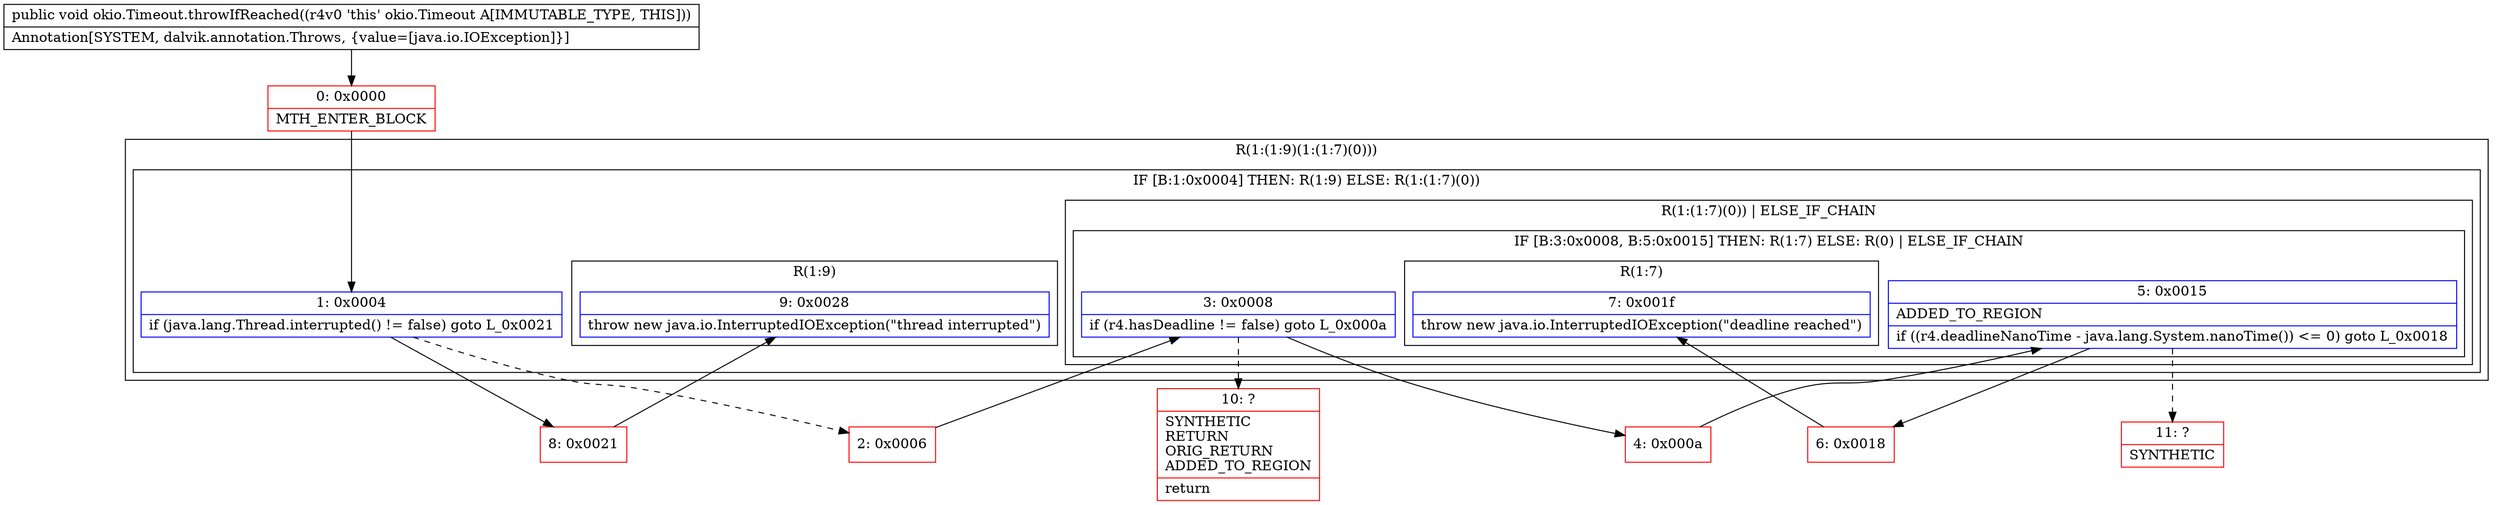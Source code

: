 digraph "CFG forokio.Timeout.throwIfReached()V" {
subgraph cluster_Region_760062927 {
label = "R(1:(1:9)(1:(1:7)(0)))";
node [shape=record,color=blue];
subgraph cluster_IfRegion_1339894567 {
label = "IF [B:1:0x0004] THEN: R(1:9) ELSE: R(1:(1:7)(0))";
node [shape=record,color=blue];
Node_1 [shape=record,label="{1\:\ 0x0004|if (java.lang.Thread.interrupted() != false) goto L_0x0021\l}"];
subgraph cluster_Region_1630296721 {
label = "R(1:9)";
node [shape=record,color=blue];
Node_9 [shape=record,label="{9\:\ 0x0028|throw new java.io.InterruptedIOException(\"thread interrupted\")\l}"];
}
subgraph cluster_Region_1389805039 {
label = "R(1:(1:7)(0)) | ELSE_IF_CHAIN\l";
node [shape=record,color=blue];
subgraph cluster_IfRegion_314916769 {
label = "IF [B:3:0x0008, B:5:0x0015] THEN: R(1:7) ELSE: R(0) | ELSE_IF_CHAIN\l";
node [shape=record,color=blue];
Node_3 [shape=record,label="{3\:\ 0x0008|if (r4.hasDeadline != false) goto L_0x000a\l}"];
Node_5 [shape=record,label="{5\:\ 0x0015|ADDED_TO_REGION\l|if ((r4.deadlineNanoTime \- java.lang.System.nanoTime()) \<= 0) goto L_0x0018\l}"];
subgraph cluster_Region_887597773 {
label = "R(1:7)";
node [shape=record,color=blue];
Node_7 [shape=record,label="{7\:\ 0x001f|throw new java.io.InterruptedIOException(\"deadline reached\")\l}"];
}
subgraph cluster_Region_933008914 {
label = "R(0)";
node [shape=record,color=blue];
}
}
}
}
}
Node_0 [shape=record,color=red,label="{0\:\ 0x0000|MTH_ENTER_BLOCK\l}"];
Node_2 [shape=record,color=red,label="{2\:\ 0x0006}"];
Node_4 [shape=record,color=red,label="{4\:\ 0x000a}"];
Node_6 [shape=record,color=red,label="{6\:\ 0x0018}"];
Node_8 [shape=record,color=red,label="{8\:\ 0x0021}"];
Node_10 [shape=record,color=red,label="{10\:\ ?|SYNTHETIC\lRETURN\lORIG_RETURN\lADDED_TO_REGION\l|return\l}"];
Node_11 [shape=record,color=red,label="{11\:\ ?|SYNTHETIC\l}"];
MethodNode[shape=record,label="{public void okio.Timeout.throwIfReached((r4v0 'this' okio.Timeout A[IMMUTABLE_TYPE, THIS]))  | Annotation[SYSTEM, dalvik.annotation.Throws, \{value=[java.io.IOException]\}]\l}"];
MethodNode -> Node_0;
Node_1 -> Node_2[style=dashed];
Node_1 -> Node_8;
Node_3 -> Node_4;
Node_3 -> Node_10[style=dashed];
Node_5 -> Node_6;
Node_5 -> Node_11[style=dashed];
Node_0 -> Node_1;
Node_2 -> Node_3;
Node_4 -> Node_5;
Node_6 -> Node_7;
Node_8 -> Node_9;
}

